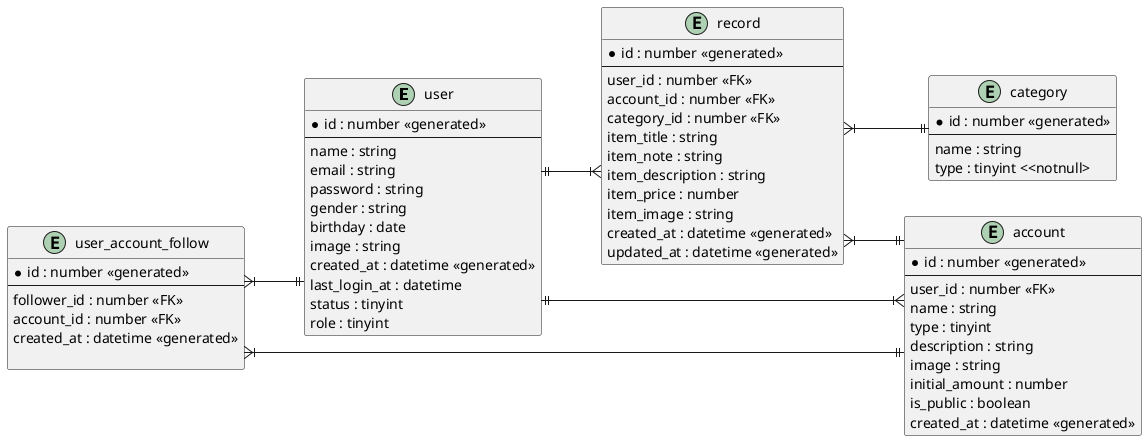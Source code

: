@startuml
' hide the spot
' hide circle

' avoid problems with angled crows feet
skinparam linetype ortho

left to right direction

entity "user" as user {
    *id : number <<generated>>
    --
    ' style_id : number<<FK>>
    name : string
    email : string
    password : string
    gender : string
    birthday : date
    image : string
    created_at : datetime <<generated>>
    last_login_at : datetime
    status : tinyint
    role : tinyint
}
entity "account" as account{
    *id : number <<generated>>
    --
    user_id : number <<FK>>
    name : string
    type : tinyint
    description : string
    image : string
    initial_amount : number
    is_public : boolean
    created_at : datetime <<generated>>
}
entity "user_account_follow" as user_account_follow{
    *id : number <<generated>>
    --
    follower_id : number <<FK>>
    account_id : number <<FK>>
    created_at : datetime <<generated>>

}

entity "record" as record{
    *id : number <<generated>>
    --
    user_id : number <<FK>>
    account_id : number <<FK>>
    category_id : number <<FK>>
    item_title : string
    item_note : string
    item_description : string
    item_price : number
    item_image : string
    created_at : datetime <<generated>>
    updated_at : datetime <<generated>>
}


entity "category" as category {
    *id : number <<generated>>
    --
    name : string
    type : tinyint <<notnull>
}

    user ||--|{ record
    account }|--|| user
    record }|--|| category
    record }|--|| account
    user_account_follow }|--|| user
    user_account_follow }|--|| account

@enduml